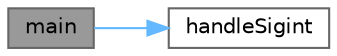 digraph "main"
{
 // LATEX_PDF_SIZE
  bgcolor="transparent";
  edge [fontname=Helvetica,fontsize=10,labelfontname=Helvetica,labelfontsize=10];
  node [fontname=Helvetica,fontsize=10,shape=box,height=0.2,width=0.4];
  rankdir="LR";
  Node1 [id="Node000001",label="main",height=0.2,width=0.4,color="gray40", fillcolor="grey60", style="filled", fontcolor="black",tooltip="Main function of the HotWheels Cluster application."];
  Node1 -> Node2 [id="edge1_Node000001_Node000002",color="steelblue1",style="solid",tooltip=" "];
  Node2 [id="Node000002",label="handleSigint",height=0.2,width=0.4,color="grey40", fillcolor="white", style="filled",URL="$app_2sources_2main_2main_8cpp.html#a0951f538a6bbe4f93045410ed3fed406",tooltip="Signal handler for SIGINT."];
}
